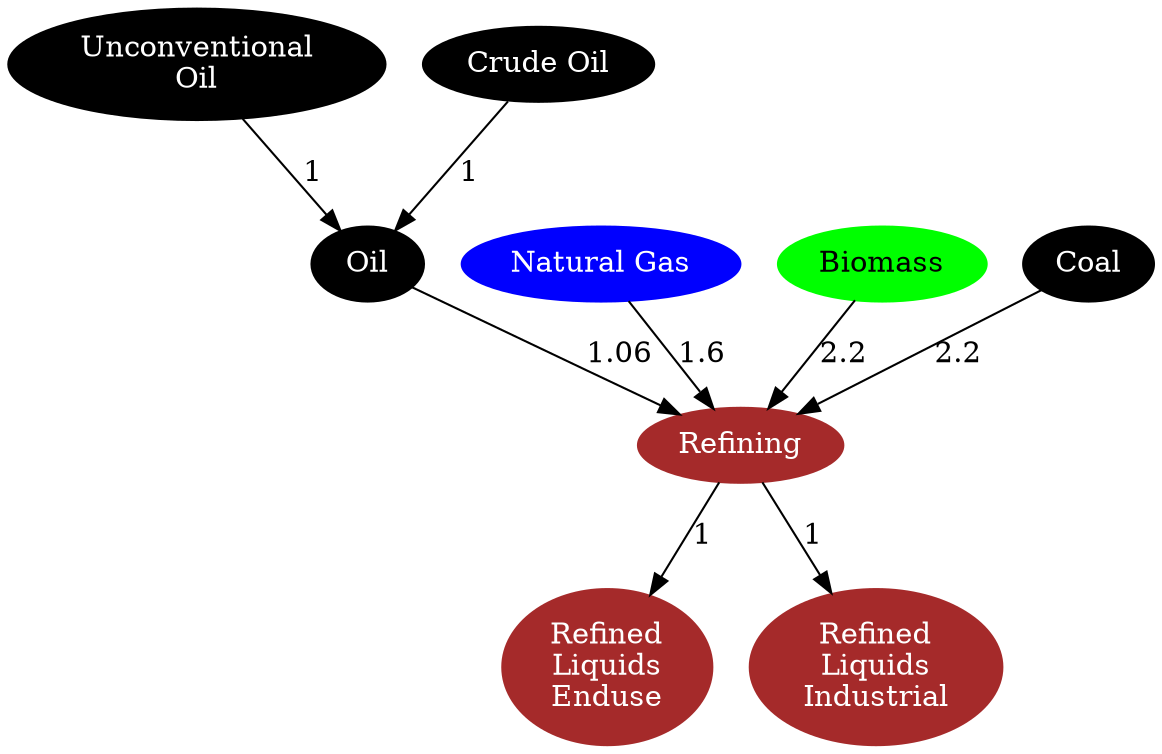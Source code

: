 digraph refining{
	unconv_oil[label="Unconventional\nOil",style=filled,color=black,fontcolor=white];
	crude_oil[label="Crude Oil",style=filled,color=black,fontcolor=white];
	oil[label="Oil",style=filled,color=black,fontcolor=white];
	
	unconv_oil -> oil[ label = 1 ];
	crude_oil -> oil[ label = 1 ];

	ng[label="Natural Gas",style=filled,color=blue,fontcolor=white];
	bio[label="Biomass",style=filled,color=green];
	coal[label="Coal",style=filled,color=black,fontcolor=white];
	refining[label="Refining",style=filled,color=brown,fontcolor=white];
	oil->refining[label=1.06]
	ng->refining[label=1.6]
	bio->refining[label=2.2]
	coal->refining[label=2.2]
	
	ref_liq_end[ label = "Refined\nLiquids\nEnduse", style = filled, color = brown, fontcolor = white ];
	ref_liq_ind[ label = "Refined\nLiquids\nIndustrial", style = filled, color = brown, fontcolor = white ];
	
	refining -> ref_liq_end[ label = 1 ];
	refining -> ref_liq_ind[ label = 1 ];
	
}